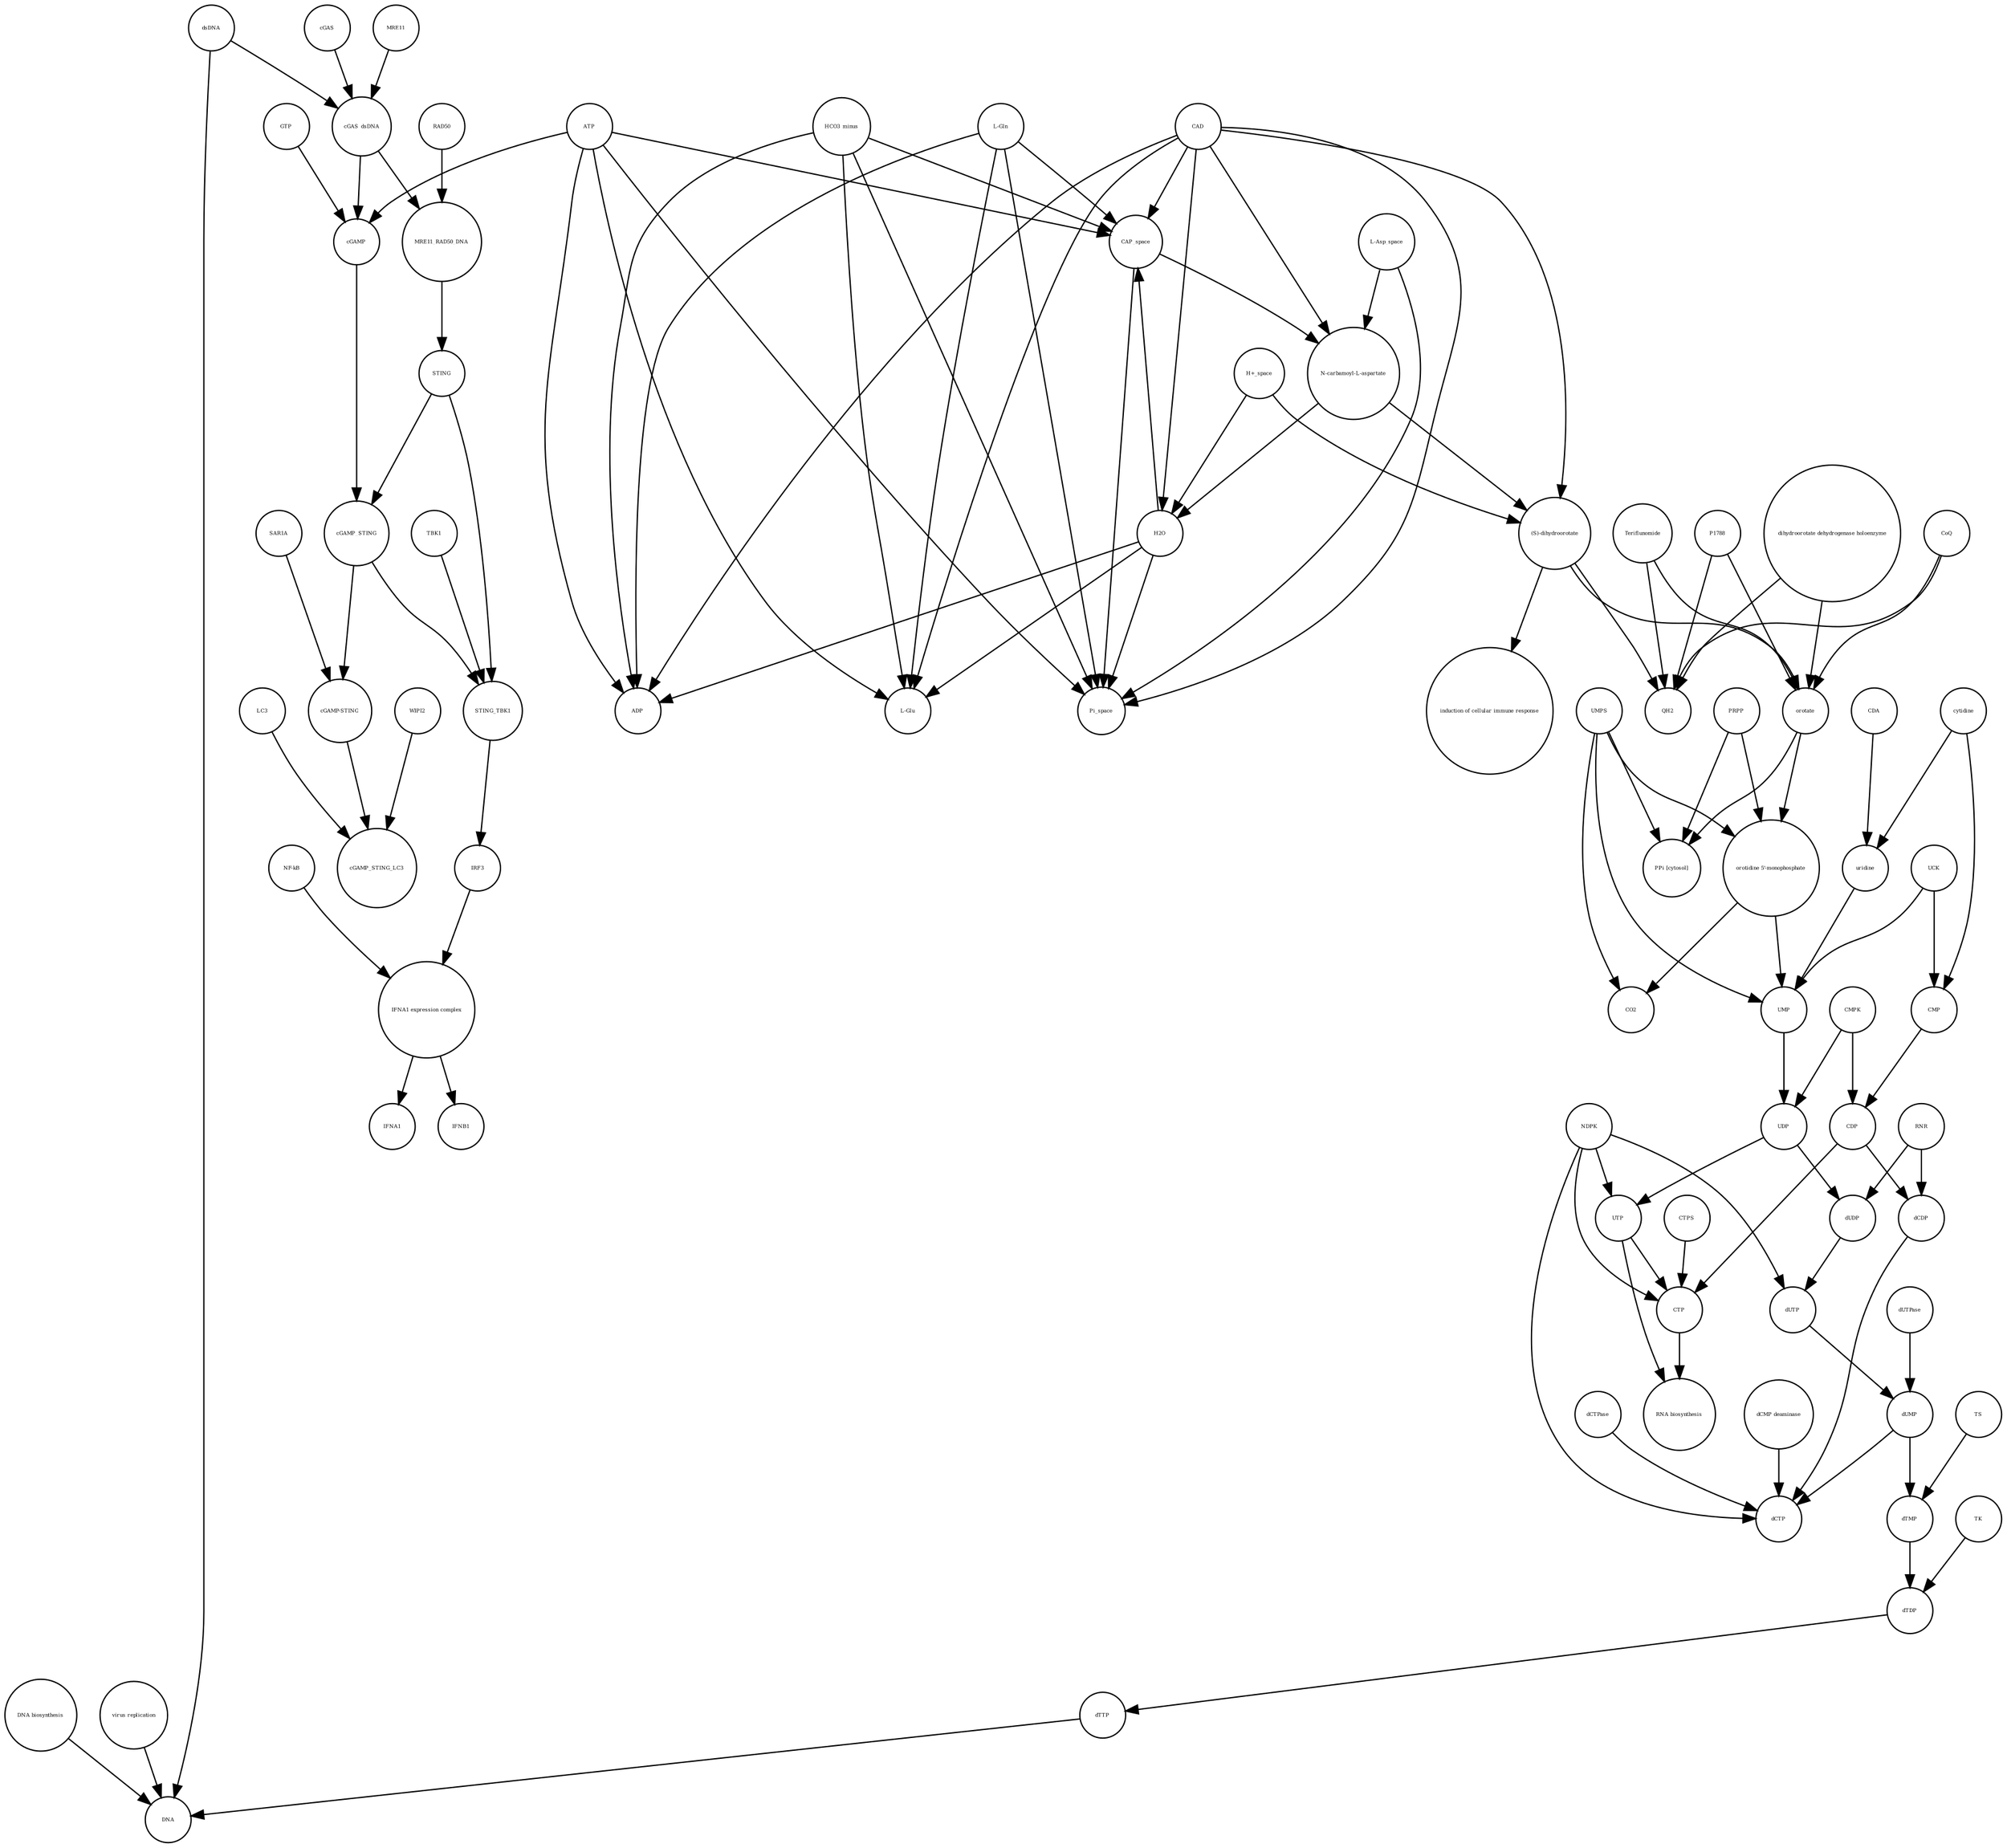 strict digraph  {
UTP [annotation="", bipartite=0, cls="simple chemical", fontsize=4, label=UTP, shape=circle];
"RNA biosynthesis" [annotation="urn_miriam_obo.go_GO%3A0032774", bipartite=0, cls=phenotype, fontsize=4, label="RNA biosynthesis", shape=circle];
CTP [annotation="", bipartite=0, cls="simple chemical", fontsize=4, label=CTP, shape=circle];
"(S)-dihydroorotate" [annotation="", bipartite=0, cls="simple chemical", fontsize=4, label="(S)-dihydroorotate", shape=circle];
"induction of cellular immune response" [annotation="", bipartite=0, cls=phenotype, fontsize=4, label="induction of cellular immune response", shape=circle];
CMPK [annotation="", bipartite=0, cls=macromolecule, fontsize=4, label=CMPK, shape=circle];
HCO3_minus [annotation="", bipartite=0, cls="simple chemical", fontsize=4, label=HCO3_minus, shape=circle];
"dihydroorotate dehydrogenase holoenzyme" [annotation="", bipartite=0, cls="simple chemical", fontsize=4, label="dihydroorotate dehydrogenase holoenzyme", shape=circle];
CO2 [annotation="", bipartite=0, cls="simple chemical", fontsize=4, label=CO2, shape=circle];
MRE11 [annotation="", bipartite=0, cls="macromolecule multimer", fontsize=4, label=MRE11, shape=circle];
ADP [annotation="", bipartite=0, cls="simple chemical", fontsize=4, label=ADP, shape=circle];
"dCMP deaminase" [annotation="", bipartite=0, cls=macromolecule, fontsize=4, label="dCMP deaminase", shape=circle];
MRE11_RAD50_DNA [annotation="", bipartite=0, cls=complex, fontsize=4, label=MRE11_RAD50_DNA, shape=circle];
"PPi [cytosol]" [annotation="", bipartite=0, cls="simple chemical", fontsize=4, label="PPi [cytosol]", shape=circle];
dTMP [annotation="", bipartite=0, cls="simple chemical", fontsize=4, label=dTMP, shape=circle];
SAR1A [annotation="", bipartite=0, cls=macromolecule, fontsize=4, label=SAR1A, shape=circle];
uridine [annotation="", bipartite=0, cls="simple chemical", fontsize=4, label=uridine, shape=circle];
WIPI2 [annotation="", bipartite=0, cls=macromolecule, fontsize=4, label=WIPI2, shape=circle];
cGAS [annotation="", bipartite=0, cls=macromolecule, fontsize=4, label=cGAS, shape=circle];
"L-Glu" [annotation="", bipartite=0, cls="simple chemical", fontsize=4, label="L-Glu", shape=circle];
STING [annotation="", bipartite=0, cls="macromolecule multimer", fontsize=4, label=STING, shape=circle];
CDP [annotation="", bipartite=0, cls="simple chemical", fontsize=4, label=CDP, shape=circle];
cGAMP [annotation="", bipartite=0, cls="simple chemical", fontsize=4, label=cGAMP, shape=circle];
STING_TBK1 [annotation="", bipartite=0, cls=complex, fontsize=4, label=STING_TBK1, shape=circle];
RAD50 [annotation="", bipartite=0, cls="macromolecule multimer", fontsize=4, label=RAD50, shape=circle];
dTDP [annotation="", bipartite=0, cls="simple chemical", fontsize=4, label=dTDP, shape=circle];
H2O [annotation="", bipartite=0, cls="simple chemical", fontsize=4, label=H2O, shape=circle];
dCTP [annotation="", bipartite=0, cls="simple chemical", fontsize=4, label=dCTP, shape=circle];
PRPP [annotation="", bipartite=0, cls="simple chemical", fontsize=4, label=PRPP, shape=circle];
"DNA biosynthesis" [annotation="urn_miriam_obo.go_GO%3A0071897", bipartite=0, cls=phenotype, fontsize=4, label="DNA biosynthesis", shape=circle];
dCTPase [annotation="", bipartite=0, cls=macromolecule, fontsize=4, label=dCTPase, shape=circle];
"NF-kB" [annotation="", bipartite=0, cls=complex, fontsize=4, label="NF-kB", shape=circle];
UMP [annotation="", bipartite=0, cls="simple chemical", fontsize=4, label=UMP, shape=circle];
CoQ [annotation="", bipartite=0, cls="simple chemical", fontsize=4, label=CoQ, shape=circle];
CAD [annotation="", bipartite=0, cls=macromolecule, fontsize=4, label=CAD, shape=circle];
CTPS [annotation="", bipartite=0, cls=macromolecule, fontsize=4, label=CTPS, shape=circle];
QH2 [annotation="", bipartite=0, cls="simple chemical", fontsize=4, label=QH2, shape=circle];
"orotidine 5'-monophosphate" [annotation="", bipartite=0, cls="simple chemical", fontsize=4, label="orotidine 5'-monophosphate", shape=circle];
cGAMP_STING_LC3 [annotation="", bipartite=0, cls=complex, fontsize=4, label=cGAMP_STING_LC3, shape=circle];
dTTP [annotation="", bipartite=0, cls="simple chemical", fontsize=4, label=dTTP, shape=circle];
IFNB1 [annotation="", bipartite=0, cls="nucleic acid feature", fontsize=4, label=IFNB1, shape=circle];
"L-Asp_space" [annotation="", bipartite=0, cls="simple chemical", fontsize=4, label="L-Asp_space", shape=circle];
IFNA1 [annotation="", bipartite=0, cls="nucleic acid feature", fontsize=4, label=IFNA1, shape=circle];
GTP [annotation="", bipartite=0, cls="simple chemical", fontsize=4, label=GTP, shape=circle];
"cGAMP-STING" [annotation="", bipartite=0, cls=complex, fontsize=4, label="cGAMP-STING", shape=circle];
CDA [annotation="", bipartite=0, cls=macromolecule, fontsize=4, label=CDA, shape=circle];
Pi_space [annotation="", bipartite=0, cls="simple chemical", fontsize=4, label=Pi_space, shape=circle];
"L-Gln" [annotation="", bipartite=0, cls="simple chemical", fontsize=4, label="L-Gln", shape=circle];
CMP [annotation="", bipartite=0, cls="simple chemical", fontsize=4, label=CMP, shape=circle];
dUTPase [annotation="", bipartite=0, cls=macromolecule, fontsize=4, label=dUTPase, shape=circle];
"N-carbamoyl-L-aspartate" [annotation="", bipartite=0, cls="simple chemical", fontsize=4, label="N-carbamoyl-L-aspartate", shape=circle];
LC3 [annotation="", bipartite=0, cls=macromolecule, fontsize=4, label=LC3, shape=circle];
"H+_space" [annotation="", bipartite=0, cls="simple chemical", fontsize=4, label="H+_space", shape=circle];
DNA [annotation="", bipartite=0, cls="nucleic acid feature", fontsize=4, label=DNA, shape=circle];
IRF3 [annotation="", bipartite=0, cls="macromolecule multimer", fontsize=4, label=IRF3, shape=circle];
ATP [annotation="", bipartite=0, cls="simple chemical", fontsize=4, label=ATP, shape=circle];
UMPS [annotation="", bipartite=0, cls="macromolecule multimer", fontsize=4, label=UMPS, shape=circle];
cGAS_dsDNA [annotation="", bipartite=0, cls=complex, fontsize=4, label=cGAS_dsDNA, shape=circle];
dUMP [annotation="", bipartite=0, cls="simple chemical", fontsize=4, label=dUMP, shape=circle];
orotate [annotation="", bipartite=0, cls="simple chemical", fontsize=4, label=orotate, shape=circle];
"IFNA1 expression complex" [annotation="", bipartite=0, cls=complex, fontsize=4, label="IFNA1 expression complex", shape=circle];
dCDP [annotation="", bipartite=0, cls="simple chemical", fontsize=4, label=dCDP, shape=circle];
UDP [annotation="", bipartite=0, cls="simple chemical", fontsize=4, label=UDP, shape=circle];
TS [annotation="", bipartite=0, cls=macromolecule, fontsize=4, label=TS, shape=circle];
Teriflunomide [annotation="", bipartite=0, cls="simple chemical", fontsize=4, label=Teriflunomide, shape=circle];
"virus replication" [annotation="", bipartite=0, cls=phenotype, fontsize=4, label="virus replication", shape=circle];
dUTP [annotation="", bipartite=0, cls="simple chemical", fontsize=4, label=dUTP, shape=circle];
RNR [annotation="", bipartite=0, cls=macromolecule, fontsize=4, label=RNR, shape=circle];
NDPK [annotation="", bipartite=0, cls=macromolecule, fontsize=4, label=NDPK, shape=circle];
CAP_space [annotation="", bipartite=0, cls="simple chemical", fontsize=4, label=CAP_space, shape=circle];
dsDNA [annotation="", bipartite=0, cls="simple chemical", fontsize=4, label=dsDNA, shape=circle];
TBK1 [annotation="", bipartite=0, cls=macromolecule, fontsize=4, label=TBK1, shape=circle];
cGAMP_STING [annotation="", bipartite=0, cls=complex, fontsize=4, label=cGAMP_STING, shape=circle];
P1788 [annotation="", bipartite=0, cls="simple chemical", fontsize=4, label=P1788, shape=circle];
cytidine [annotation="", bipartite=0, cls="simple chemical", fontsize=4, label=cytidine, shape=circle];
UCK [annotation="", bipartite=0, cls=macromolecule, fontsize=4, label=UCK, shape=circle];
dUDP [annotation="", bipartite=0, cls="simple chemical", fontsize=4, label=dUDP, shape=circle];
TK [annotation="", bipartite=0, cls=macromolecule, fontsize=4, label=TK, shape=circle];
UTP -> "RNA biosynthesis"  [annotation="", interaction_type="necessary stimulation"];
UTP -> CTP  [annotation="", interaction_type=production];
CTP -> "RNA biosynthesis"  [annotation="", interaction_type="necessary stimulation"];
"(S)-dihydroorotate" -> "induction of cellular immune response"  [annotation="", interaction_type="necessary stimulation"];
"(S)-dihydroorotate" -> orotate  [annotation="", interaction_type=production];
"(S)-dihydroorotate" -> QH2  [annotation="", interaction_type=production];
CMPK -> UDP  [annotation="", interaction_type=catalysis];
CMPK -> CDP  [annotation="", interaction_type=catalysis];
HCO3_minus -> Pi_space  [annotation="", interaction_type=production];
HCO3_minus -> CAP_space  [annotation="", interaction_type=production];
HCO3_minus -> "L-Glu"  [annotation="", interaction_type=production];
HCO3_minus -> ADP  [annotation="", interaction_type=production];
"dihydroorotate dehydrogenase holoenzyme" -> orotate  [annotation=urn_miriam_reactome_REACT_1698, interaction_type=catalysis];
"dihydroorotate dehydrogenase holoenzyme" -> QH2  [annotation=urn_miriam_reactome_REACT_1698, interaction_type=catalysis];
MRE11 -> cGAS_dsDNA  [annotation="", interaction_type=production];
"dCMP deaminase" -> dCTP  [annotation="", interaction_type=catalysis];
MRE11_RAD50_DNA -> STING  [annotation="", interaction_type=catalysis];
dTMP -> dTDP  [annotation="", interaction_type=production];
SAR1A -> "cGAMP-STING"  [annotation="", interaction_type=catalysis];
uridine -> UMP  [annotation="", interaction_type=production];
WIPI2 -> cGAMP_STING_LC3  [annotation="", interaction_type=catalysis];
cGAS -> cGAS_dsDNA  [annotation="", interaction_type=production];
STING -> STING_TBK1  [annotation="", interaction_type=production];
STING -> cGAMP_STING  [annotation="", interaction_type=production];
CDP -> CTP  [annotation="", interaction_type=production];
CDP -> dCDP  [annotation="", interaction_type=production];
cGAMP -> cGAMP_STING  [annotation="", interaction_type=production];
STING_TBK1 -> IRF3  [annotation="", interaction_type=catalysis];
RAD50 -> MRE11_RAD50_DNA  [annotation="", interaction_type=production];
dTDP -> dTTP  [annotation="", interaction_type=production];
H2O -> Pi_space  [annotation="", interaction_type=production];
H2O -> CAP_space  [annotation="", interaction_type=production];
H2O -> "L-Glu"  [annotation="", interaction_type=production];
H2O -> ADP  [annotation="", interaction_type=production];
PRPP -> "PPi [cytosol]"  [annotation="", interaction_type=production];
PRPP -> "orotidine 5'-monophosphate"  [annotation="", interaction_type=production];
"DNA biosynthesis" -> DNA  [annotation="", interaction_type=catalysis];
dCTPase -> dCTP  [annotation="", interaction_type=catalysis];
"NF-kB" -> "IFNA1 expression complex"  [annotation="", interaction_type=production];
UMP -> UDP  [annotation="", interaction_type=production];
CoQ -> orotate  [annotation="", interaction_type=production];
CoQ -> QH2  [annotation="", interaction_type=production];
CAD -> Pi_space  [annotation=urn_miriam_reactome_REACT_1698, interaction_type=catalysis];
CAD -> "N-carbamoyl-L-aspartate"  [annotation=urn_miriam_reactome_REACT_1698, interaction_type=catalysis];
CAD -> ADP  [annotation=urn_miriam_reactome_REACT_1698, interaction_type=catalysis];
CAD -> CAP_space  [annotation=urn_miriam_reactome_REACT_1698, interaction_type=catalysis];
CAD -> "L-Glu"  [annotation=urn_miriam_reactome_REACT_1698, interaction_type=catalysis];
CAD -> H2O  [annotation=urn_miriam_reactome_REACT_1698, interaction_type=catalysis];
CAD -> "(S)-dihydroorotate"  [annotation=urn_miriam_reactome_REACT_1698, interaction_type=catalysis];
CTPS -> CTP  [annotation="", interaction_type=catalysis];
"orotidine 5'-monophosphate" -> UMP  [annotation="", interaction_type=production];
"orotidine 5'-monophosphate" -> CO2  [annotation="", interaction_type=production];
dTTP -> DNA  [annotation="", interaction_type=production];
"L-Asp_space" -> Pi_space  [annotation="", interaction_type=production];
"L-Asp_space" -> "N-carbamoyl-L-aspartate"  [annotation="", interaction_type=production];
GTP -> cGAMP  [annotation="", interaction_type=production];
"cGAMP-STING" -> cGAMP_STING_LC3  [annotation="", interaction_type=production];
CDA -> uridine  [annotation="", interaction_type=catalysis];
"L-Gln" -> Pi_space  [annotation="", interaction_type=production];
"L-Gln" -> CAP_space  [annotation="", interaction_type=production];
"L-Gln" -> "L-Glu"  [annotation="", interaction_type=production];
"L-Gln" -> ADP  [annotation="", interaction_type=production];
CMP -> CDP  [annotation="", interaction_type=production];
dUTPase -> dUMP  [annotation="", interaction_type=catalysis];
"N-carbamoyl-L-aspartate" -> H2O  [annotation="", interaction_type=production];
"N-carbamoyl-L-aspartate" -> "(S)-dihydroorotate"  [annotation="", interaction_type=production];
LC3 -> cGAMP_STING_LC3  [annotation="", interaction_type=production];
"H+_space" -> H2O  [annotation="", interaction_type=production];
"H+_space" -> "(S)-dihydroorotate"  [annotation="", interaction_type=production];
IRF3 -> "IFNA1 expression complex"  [annotation="", interaction_type=production];
ATP -> ADP  [annotation="", interaction_type=production];
ATP -> Pi_space  [annotation="", interaction_type=production];
ATP -> CAP_space  [annotation="", interaction_type=production];
ATP -> "L-Glu"  [annotation="", interaction_type=production];
ATP -> cGAMP  [annotation="", interaction_type=production];
UMPS -> "PPi [cytosol]"  [annotation=urn_miriam_reactome_REACT_1698, interaction_type=catalysis];
UMPS -> "orotidine 5'-monophosphate"  [annotation=urn_miriam_reactome_REACT_1698, interaction_type=catalysis];
UMPS -> UMP  [annotation=urn_miriam_reactome_REACT_1698, interaction_type=catalysis];
UMPS -> CO2  [annotation=urn_miriam_reactome_REACT_1698, interaction_type=catalysis];
cGAS_dsDNA -> MRE11_RAD50_DNA  [annotation="", interaction_type=production];
cGAS_dsDNA -> cGAMP  [annotation="", interaction_type=catalysis];
dUMP -> dCTP  [annotation="", interaction_type=production];
dUMP -> dTMP  [annotation="", interaction_type=production];
orotate -> "PPi [cytosol]"  [annotation="", interaction_type=production];
orotate -> "orotidine 5'-monophosphate"  [annotation="", interaction_type=production];
"IFNA1 expression complex" -> IFNB1  [annotation="", interaction_type=stimulation];
"IFNA1 expression complex" -> IFNA1  [annotation="", interaction_type=stimulation];
dCDP -> dCTP  [annotation="", interaction_type=production];
UDP -> UTP  [annotation="", interaction_type=production];
UDP -> dUDP  [annotation="", interaction_type=production];
TS -> dTMP  [annotation="", interaction_type=catalysis];
Teriflunomide -> orotate  [annotation=urn_miriam_reactome_REACT_1698, interaction_type=inhibition];
Teriflunomide -> QH2  [annotation=urn_miriam_reactome_REACT_1698, interaction_type=inhibition];
"virus replication" -> DNA  [annotation="", interaction_type=inhibition];
dUTP -> dUMP  [annotation="", interaction_type=production];
RNR -> dUDP  [annotation="", interaction_type=catalysis];
RNR -> dCDP  [annotation="", interaction_type=catalysis];
NDPK -> CTP  [annotation="", interaction_type=catalysis];
NDPK -> UTP  [annotation="", interaction_type=catalysis];
NDPK -> dCTP  [annotation="", interaction_type=catalysis];
NDPK -> dUTP  [annotation="", interaction_type=catalysis];
CAP_space -> Pi_space  [annotation="", interaction_type=production];
CAP_space -> "N-carbamoyl-L-aspartate"  [annotation="", interaction_type=production];
dsDNA -> DNA  [annotation="", interaction_type=production];
dsDNA -> cGAS_dsDNA  [annotation="", interaction_type=production];
TBK1 -> STING_TBK1  [annotation="", interaction_type=production];
cGAMP_STING -> "cGAMP-STING"  [annotation="", interaction_type=production];
cGAMP_STING -> STING_TBK1  [annotation="", interaction_type=production];
P1788 -> orotate  [annotation=urn_miriam_reactome_REACT_1698, interaction_type=inhibition];
P1788 -> QH2  [annotation=urn_miriam_reactome_REACT_1698, interaction_type=inhibition];
cytidine -> uridine  [annotation="", interaction_type=production];
cytidine -> CMP  [annotation="", interaction_type=production];
UCK -> UMP  [annotation="", interaction_type=catalysis];
UCK -> CMP  [annotation="", interaction_type=catalysis];
dUDP -> dUTP  [annotation="", interaction_type=production];
TK -> dTDP  [annotation="", interaction_type=catalysis];
}
